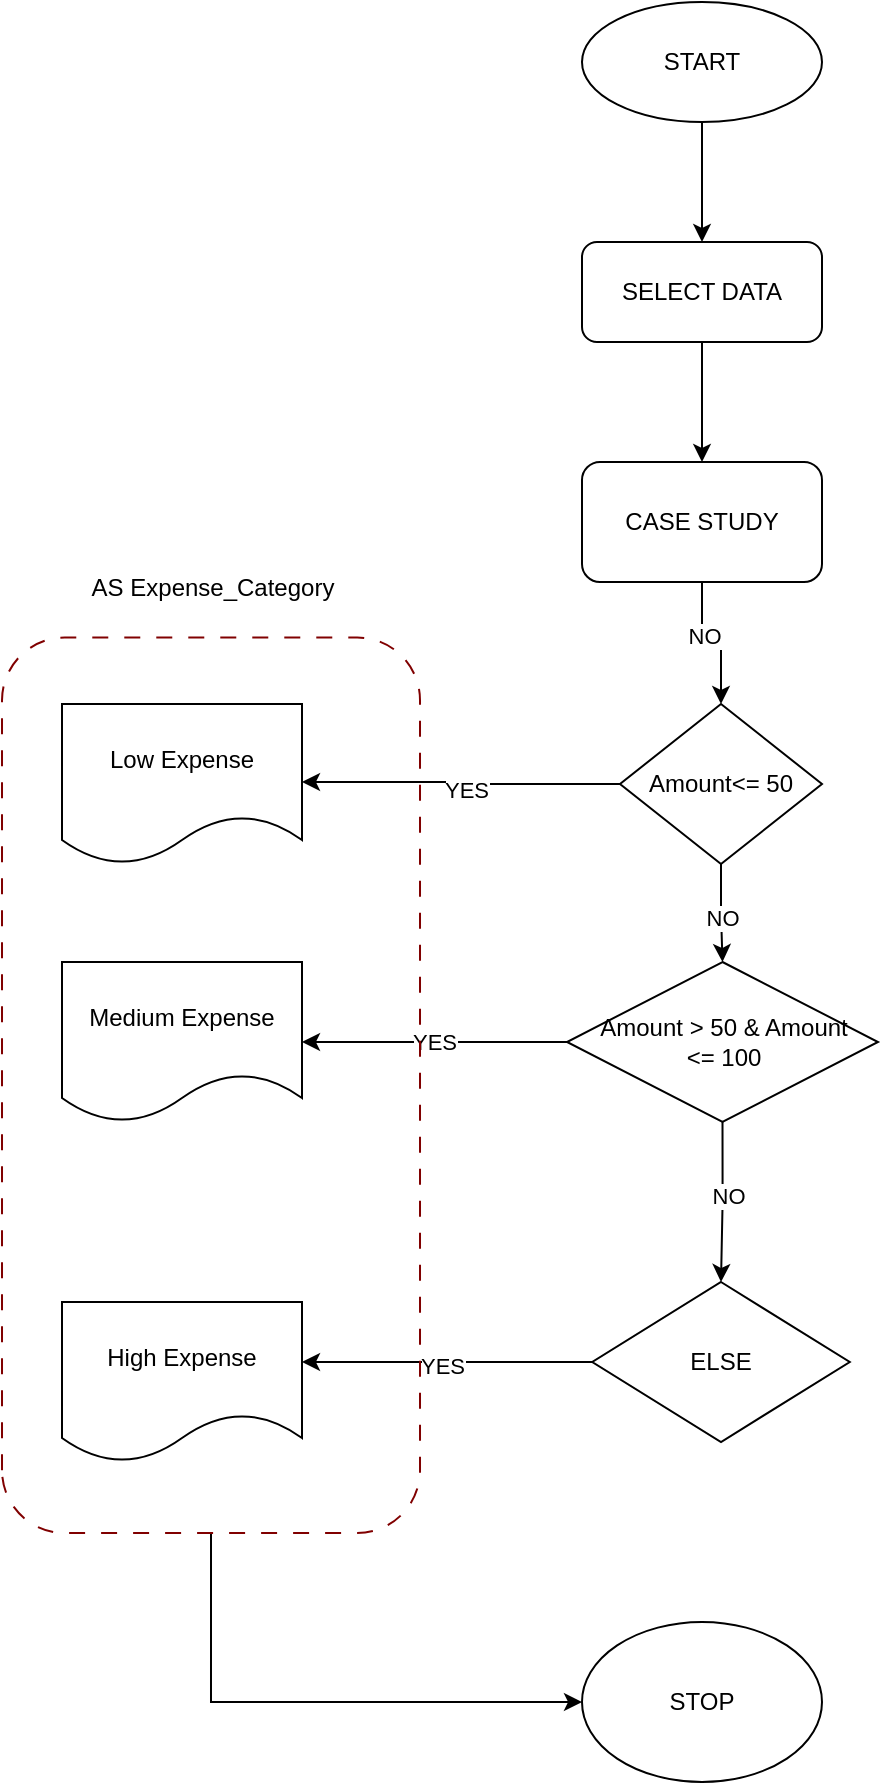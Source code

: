 <mxfile version="24.7.1" type="device">
  <diagram name="Page-1" id="w8U0EpmJQ-Q26tszpQ__">
    <mxGraphModel dx="874" dy="434" grid="1" gridSize="10" guides="1" tooltips="1" connect="1" arrows="1" fold="1" page="1" pageScale="1" pageWidth="850" pageHeight="1100" math="0" shadow="0">
      <root>
        <mxCell id="0" />
        <mxCell id="1" parent="0" />
        <mxCell id="HdXgBVWI8u-3GOH1a6bf-6" style="edgeStyle=orthogonalEdgeStyle;rounded=0;orthogonalLoop=1;jettySize=auto;html=1;exitX=0.5;exitY=1;exitDx=0;exitDy=0;entryX=0.5;entryY=0;entryDx=0;entryDy=0;" edge="1" parent="1" source="HdXgBVWI8u-3GOH1a6bf-1" target="HdXgBVWI8u-3GOH1a6bf-2">
          <mxGeometry relative="1" as="geometry">
            <mxPoint x="380" y="130" as="targetPoint" />
          </mxGeometry>
        </mxCell>
        <mxCell id="HdXgBVWI8u-3GOH1a6bf-1" value="START" style="ellipse;whiteSpace=wrap;html=1;" vertex="1" parent="1">
          <mxGeometry x="320" y="60" width="120" height="60" as="geometry" />
        </mxCell>
        <mxCell id="HdXgBVWI8u-3GOH1a6bf-7" style="edgeStyle=orthogonalEdgeStyle;rounded=0;orthogonalLoop=1;jettySize=auto;html=1;exitX=0.5;exitY=1;exitDx=0;exitDy=0;entryX=0.5;entryY=0;entryDx=0;entryDy=0;" edge="1" parent="1" source="HdXgBVWI8u-3GOH1a6bf-2" target="HdXgBVWI8u-3GOH1a6bf-3">
          <mxGeometry relative="1" as="geometry" />
        </mxCell>
        <mxCell id="HdXgBVWI8u-3GOH1a6bf-2" value="SELECT DATA" style="rounded=1;whiteSpace=wrap;html=1;" vertex="1" parent="1">
          <mxGeometry x="320" y="180" width="120" height="50" as="geometry" />
        </mxCell>
        <mxCell id="HdXgBVWI8u-3GOH1a6bf-12" style="edgeStyle=orthogonalEdgeStyle;rounded=0;orthogonalLoop=1;jettySize=auto;html=1;exitX=0.5;exitY=1;exitDx=0;exitDy=0;entryX=0.5;entryY=0;entryDx=0;entryDy=0;" edge="1" parent="1" source="HdXgBVWI8u-3GOH1a6bf-3" target="HdXgBVWI8u-3GOH1a6bf-9">
          <mxGeometry relative="1" as="geometry" />
        </mxCell>
        <mxCell id="HdXgBVWI8u-3GOH1a6bf-17" value="NO" style="edgeLabel;html=1;align=center;verticalAlign=middle;resizable=0;points=[];" vertex="1" connectable="0" parent="HdXgBVWI8u-3GOH1a6bf-12">
          <mxGeometry x="-0.229" y="1" relative="1" as="geometry">
            <mxPoint as="offset" />
          </mxGeometry>
        </mxCell>
        <mxCell id="HdXgBVWI8u-3GOH1a6bf-3" value="CASE STUDY" style="rounded=1;whiteSpace=wrap;html=1;" vertex="1" parent="1">
          <mxGeometry x="320" y="290" width="120" height="60" as="geometry" />
        </mxCell>
        <mxCell id="HdXgBVWI8u-3GOH1a6bf-13" style="edgeStyle=orthogonalEdgeStyle;rounded=0;orthogonalLoop=1;jettySize=auto;html=1;exitX=0.5;exitY=1;exitDx=0;exitDy=0;entryX=0.5;entryY=0;entryDx=0;entryDy=0;" edge="1" parent="1" source="HdXgBVWI8u-3GOH1a6bf-9" target="HdXgBVWI8u-3GOH1a6bf-10">
          <mxGeometry relative="1" as="geometry" />
        </mxCell>
        <mxCell id="HdXgBVWI8u-3GOH1a6bf-16" value="NO" style="edgeLabel;html=1;align=center;verticalAlign=middle;resizable=0;points=[];" vertex="1" connectable="0" parent="HdXgBVWI8u-3GOH1a6bf-13">
          <mxGeometry y="-2" relative="1" as="geometry">
            <mxPoint as="offset" />
          </mxGeometry>
        </mxCell>
        <mxCell id="HdXgBVWI8u-3GOH1a6bf-32" style="edgeStyle=orthogonalEdgeStyle;rounded=0;orthogonalLoop=1;jettySize=auto;html=1;exitX=0;exitY=0.5;exitDx=0;exitDy=0;" edge="1" parent="1" source="HdXgBVWI8u-3GOH1a6bf-9" target="HdXgBVWI8u-3GOH1a6bf-18">
          <mxGeometry relative="1" as="geometry">
            <Array as="points">
              <mxPoint x="260" y="451" />
              <mxPoint x="260" y="450" />
            </Array>
          </mxGeometry>
        </mxCell>
        <mxCell id="HdXgBVWI8u-3GOH1a6bf-34" value="YES" style="edgeLabel;html=1;align=center;verticalAlign=middle;resizable=0;points=[];" vertex="1" connectable="0" parent="HdXgBVWI8u-3GOH1a6bf-32">
          <mxGeometry x="-0.037" y="3" relative="1" as="geometry">
            <mxPoint as="offset" />
          </mxGeometry>
        </mxCell>
        <mxCell id="HdXgBVWI8u-3GOH1a6bf-9" value="Amount&amp;lt;= 50" style="rhombus;whiteSpace=wrap;html=1;" vertex="1" parent="1">
          <mxGeometry x="339" y="411" width="101" height="80" as="geometry" />
        </mxCell>
        <mxCell id="HdXgBVWI8u-3GOH1a6bf-14" style="edgeStyle=orthogonalEdgeStyle;rounded=0;orthogonalLoop=1;jettySize=auto;html=1;exitX=0.5;exitY=1;exitDx=0;exitDy=0;entryX=0.5;entryY=0;entryDx=0;entryDy=0;" edge="1" parent="1" source="HdXgBVWI8u-3GOH1a6bf-10" target="HdXgBVWI8u-3GOH1a6bf-11">
          <mxGeometry relative="1" as="geometry" />
        </mxCell>
        <mxCell id="HdXgBVWI8u-3GOH1a6bf-15" value="NO" style="edgeLabel;html=1;align=center;verticalAlign=middle;resizable=0;points=[];" vertex="1" connectable="0" parent="HdXgBVWI8u-3GOH1a6bf-14">
          <mxGeometry x="-0.1" y="2" relative="1" as="geometry">
            <mxPoint as="offset" />
          </mxGeometry>
        </mxCell>
        <mxCell id="HdXgBVWI8u-3GOH1a6bf-24" style="edgeStyle=orthogonalEdgeStyle;rounded=0;orthogonalLoop=1;jettySize=auto;html=1;exitX=0;exitY=0.5;exitDx=0;exitDy=0;entryX=1;entryY=0.5;entryDx=0;entryDy=0;" edge="1" parent="1" source="HdXgBVWI8u-3GOH1a6bf-10" target="HdXgBVWI8u-3GOH1a6bf-19">
          <mxGeometry relative="1" as="geometry" />
        </mxCell>
        <mxCell id="HdXgBVWI8u-3GOH1a6bf-35" value="YES" style="edgeLabel;html=1;align=center;verticalAlign=middle;resizable=0;points=[];" vertex="1" connectable="0" parent="HdXgBVWI8u-3GOH1a6bf-24">
          <mxGeometry x="0.019" relative="1" as="geometry">
            <mxPoint x="1" as="offset" />
          </mxGeometry>
        </mxCell>
        <mxCell id="HdXgBVWI8u-3GOH1a6bf-10" value="&lt;div&gt;Amount &amp;gt; 50 &amp;amp; Amount&lt;/div&gt;&lt;div&gt;&amp;lt;= 100&lt;br&gt;&lt;/div&gt;" style="rhombus;whiteSpace=wrap;html=1;" vertex="1" parent="1">
          <mxGeometry x="312.5" y="540" width="155.5" height="80" as="geometry" />
        </mxCell>
        <mxCell id="HdXgBVWI8u-3GOH1a6bf-27" style="edgeStyle=orthogonalEdgeStyle;rounded=0;orthogonalLoop=1;jettySize=auto;html=1;exitX=0;exitY=0.5;exitDx=0;exitDy=0;" edge="1" parent="1" source="HdXgBVWI8u-3GOH1a6bf-11" target="HdXgBVWI8u-3GOH1a6bf-20">
          <mxGeometry relative="1" as="geometry">
            <Array as="points">
              <mxPoint x="210" y="740" />
              <mxPoint x="210" y="740" />
            </Array>
          </mxGeometry>
        </mxCell>
        <mxCell id="HdXgBVWI8u-3GOH1a6bf-37" value="YES" style="edgeLabel;html=1;align=center;verticalAlign=middle;resizable=0;points=[];" vertex="1" connectable="0" parent="HdXgBVWI8u-3GOH1a6bf-27">
          <mxGeometry x="0.035" y="2" relative="1" as="geometry">
            <mxPoint as="offset" />
          </mxGeometry>
        </mxCell>
        <mxCell id="HdXgBVWI8u-3GOH1a6bf-11" value="ELSE " style="rhombus;whiteSpace=wrap;html=1;" vertex="1" parent="1">
          <mxGeometry x="325.13" y="700" width="128.75" height="80" as="geometry" />
        </mxCell>
        <mxCell id="HdXgBVWI8u-3GOH1a6bf-18" value="Low Expense" style="shape=document;whiteSpace=wrap;html=1;boundedLbl=1;" vertex="1" parent="1">
          <mxGeometry x="60" y="411" width="120" height="80" as="geometry" />
        </mxCell>
        <mxCell id="HdXgBVWI8u-3GOH1a6bf-19" value="Medium Expense" style="shape=document;whiteSpace=wrap;html=1;boundedLbl=1;" vertex="1" parent="1">
          <mxGeometry x="60" y="540" width="120" height="80" as="geometry" />
        </mxCell>
        <mxCell id="HdXgBVWI8u-3GOH1a6bf-20" value="High Expense" style="shape=document;whiteSpace=wrap;html=1;boundedLbl=1;" vertex="1" parent="1">
          <mxGeometry x="60" y="710" width="120" height="80" as="geometry" />
        </mxCell>
        <mxCell id="HdXgBVWI8u-3GOH1a6bf-40" style="edgeStyle=orthogonalEdgeStyle;rounded=0;orthogonalLoop=1;jettySize=auto;html=1;exitX=0;exitY=0.5;exitDx=0;exitDy=0;entryX=0;entryY=0.5;entryDx=0;entryDy=0;" edge="1" parent="1" source="HdXgBVWI8u-3GOH1a6bf-33" target="HdXgBVWI8u-3GOH1a6bf-39">
          <mxGeometry relative="1" as="geometry" />
        </mxCell>
        <mxCell id="HdXgBVWI8u-3GOH1a6bf-33" value="" style="rounded=1;whiteSpace=wrap;html=1;rotation=-90;dashed=1;dashPattern=8 8;strokeColor=#800000;fillColor=none;" vertex="1" parent="1">
          <mxGeometry x="-89.37" y="497.13" width="447.75" height="209" as="geometry" />
        </mxCell>
        <mxCell id="HdXgBVWI8u-3GOH1a6bf-38" value="AS Expense_Category" style="text;html=1;align=center;verticalAlign=middle;resizable=0;points=[];autosize=1;strokeColor=none;fillColor=none;" vertex="1" parent="1">
          <mxGeometry x="60" y="338" width="150" height="30" as="geometry" />
        </mxCell>
        <mxCell id="HdXgBVWI8u-3GOH1a6bf-39" value="STOP" style="ellipse;whiteSpace=wrap;html=1;" vertex="1" parent="1">
          <mxGeometry x="320" y="870" width="120" height="80" as="geometry" />
        </mxCell>
      </root>
    </mxGraphModel>
  </diagram>
</mxfile>
